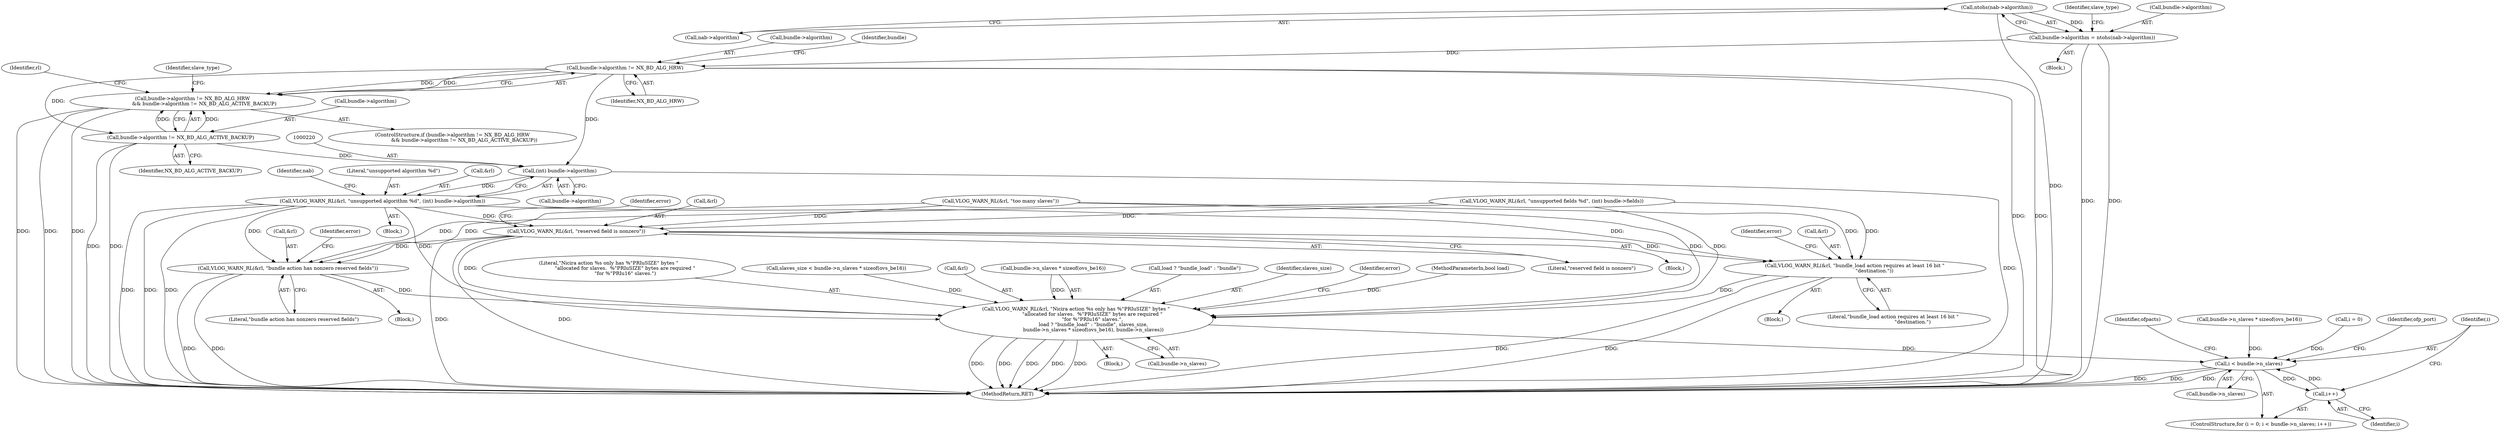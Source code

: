 digraph "1_ovs_9237a63c47bd314b807cda0bd2216264e82edbe8@pointer" {
"1000150" [label="(Call,ntohs(nab->algorithm))"];
"1000146" [label="(Call,bundle->algorithm = ntohs(nab->algorithm))"];
"1000204" [label="(Call,bundle->algorithm != NX_BD_ALG_HRW)"];
"1000203" [label="(Call,bundle->algorithm != NX_BD_ALG_HRW\n               && bundle->algorithm != NX_BD_ALG_ACTIVE_BACKUP)"];
"1000209" [label="(Call,bundle->algorithm != NX_BD_ALG_ACTIVE_BACKUP)"];
"1000219" [label="(Call,(int) bundle->algorithm)"];
"1000215" [label="(Call,VLOG_WARN_RL(&rl, \"unsupported algorithm %d\", (int) bundle->algorithm))"];
"1000247" [label="(Call,VLOG_WARN_RL(&rl, \"reserved field is nonzero\"))"];
"1000306" [label="(Call,VLOG_WARN_RL(&rl, \"bundle_load action requires at least 16 bit \"\n                         \"destination.\"))"];
"1000341" [label="(Call,VLOG_WARN_RL(&rl, \"Nicira action %s only has %\"PRIuSIZE\" bytes \"\n                     \"allocated for slaves.  %\"PRIuSIZE\" bytes are required \"\n                     \"for %\"PRIu16\" slaves.\",\n                      load ? \"bundle_load\" : \"bundle\", slaves_size,\n                      bundle->n_slaves * sizeof(ovs_be16), bundle->n_slaves))"];
"1000366" [label="(Call,i < bundle->n_slaves)"];
"1000371" [label="(Call,i++)"];
"1000324" [label="(Call,VLOG_WARN_RL(&rl, \"bundle action has nonzero reserved fields\"))"];
"1000363" [label="(Call,i = 0)"];
"1000218" [label="(Literal,\"unsupported algorithm %d\")"];
"1000306" [label="(Call,VLOG_WARN_RL(&rl, \"bundle_load action requires at least 16 bit \"\n                         \"destination.\"))"];
"1000246" [label="(Block,)"];
"1000344" [label="(Literal,\"Nicira action %s only has %\"PRIuSIZE\" bytes \"\n                     \"allocated for slaves.  %\"PRIuSIZE\" bytes are required \"\n                     \"for %\"PRIu16\" slaves.\")"];
"1000341" [label="(Call,VLOG_WARN_RL(&rl, \"Nicira action %s only has %\"PRIuSIZE\" bytes \"\n                     \"allocated for slaves.  %\"PRIuSIZE\" bytes are required \"\n                     \"for %\"PRIu16\" slaves.\",\n                      load ? \"bundle_load\" : \"bundle\", slaves_size,\n                      bundle->n_slaves * sizeof(ovs_be16), bundle->n_slaves))"];
"1000368" [label="(Call,bundle->n_slaves)"];
"1000367" [label="(Identifier,i)"];
"1000332" [label="(Call,slaves_size < bundle->n_slaves * sizeof(ovs_be16))"];
"1000155" [label="(Identifier,slave_type)"];
"1000203" [label="(Call,bundle->algorithm != NX_BD_ALG_HRW\n               && bundle->algorithm != NX_BD_ALG_ACTIVE_BACKUP)"];
"1000252" [label="(Identifier,error)"];
"1000147" [label="(Call,bundle->algorithm)"];
"1000216" [label="(Call,&rl)"];
"1000342" [label="(Call,&rl)"];
"1000371" [label="(Call,i++)"];
"1000311" [label="(Identifier,error)"];
"1000213" [label="(Identifier,NX_BD_ALG_ACTIVE_BACKUP)"];
"1000366" [label="(Call,i < bundle->n_slaves)"];
"1000215" [label="(Call,VLOG_WARN_RL(&rl, \"unsupported algorithm %d\", (int) bundle->algorithm))"];
"1000240" [label="(Identifier,nab)"];
"1000202" [label="(ControlStructure,if (bundle->algorithm != NX_BD_ALG_HRW\n               && bundle->algorithm != NX_BD_ALG_ACTIVE_BACKUP))"];
"1000305" [label="(Block,)"];
"1000325" [label="(Call,&rl)"];
"1000217" [label="(Identifier,rl)"];
"1000323" [label="(Block,)"];
"1000151" [label="(Call,nab->algorithm)"];
"1000340" [label="(Block,)"];
"1000376" [label="(Identifier,ofp_port)"];
"1000204" [label="(Call,bundle->algorithm != NX_BD_ALG_HRW)"];
"1000413" [label="(MethodReturn,RET)"];
"1000146" [label="(Call,bundle->algorithm = ntohs(nab->algorithm))"];
"1000210" [label="(Call,bundle->algorithm)"];
"1000307" [label="(Call,&rl)"];
"1000197" [label="(Call,VLOG_WARN_RL(&rl, \"too many slaves\"))"];
"1000372" [label="(Identifier,i)"];
"1000250" [label="(Literal,\"reserved field is nonzero\")"];
"1000329" [label="(Identifier,error)"];
"1000356" [label="(Call,bundle->n_slaves)"];
"1000350" [label="(Call,bundle->n_slaves * sizeof(ovs_be16))"];
"1000247" [label="(Call,VLOG_WARN_RL(&rl, \"reserved field is nonzero\"))"];
"1000398" [label="(Identifier,ofpacts)"];
"1000221" [label="(Call,bundle->algorithm)"];
"1000219" [label="(Call,(int) bundle->algorithm)"];
"1000309" [label="(Literal,\"bundle_load action requires at least 16 bit \"\n                         \"destination.\")"];
"1000209" [label="(Call,bundle->algorithm != NX_BD_ALG_ACTIVE_BACKUP)"];
"1000334" [label="(Call,bundle->n_slaves * sizeof(ovs_be16))"];
"1000150" [label="(Call,ntohs(nab->algorithm))"];
"1000214" [label="(Block,)"];
"1000345" [label="(Call,load ? \"bundle_load\" : \"bundle\")"];
"1000205" [label="(Call,bundle->algorithm)"];
"1000349" [label="(Identifier,slaves_size)"];
"1000208" [label="(Identifier,NX_BD_ALG_HRW)"];
"1000227" [label="(Identifier,slave_type)"];
"1000180" [label="(Call,VLOG_WARN_RL(&rl, \"unsupported fields %d\", (int) bundle->fields))"];
"1000211" [label="(Identifier,bundle)"];
"1000362" [label="(ControlStructure,for (i = 0; i < bundle->n_slaves; i++))"];
"1000248" [label="(Call,&rl)"];
"1000106" [label="(Block,)"];
"1000360" [label="(Identifier,error)"];
"1000327" [label="(Literal,\"bundle action has nonzero reserved fields\")"];
"1000101" [label="(MethodParameterIn,bool load)"];
"1000324" [label="(Call,VLOG_WARN_RL(&rl, \"bundle action has nonzero reserved fields\"))"];
"1000150" -> "1000146"  [label="AST: "];
"1000150" -> "1000151"  [label="CFG: "];
"1000151" -> "1000150"  [label="AST: "];
"1000146" -> "1000150"  [label="CFG: "];
"1000150" -> "1000413"  [label="DDG: "];
"1000150" -> "1000146"  [label="DDG: "];
"1000146" -> "1000106"  [label="AST: "];
"1000147" -> "1000146"  [label="AST: "];
"1000155" -> "1000146"  [label="CFG: "];
"1000146" -> "1000413"  [label="DDG: "];
"1000146" -> "1000413"  [label="DDG: "];
"1000146" -> "1000204"  [label="DDG: "];
"1000204" -> "1000203"  [label="AST: "];
"1000204" -> "1000208"  [label="CFG: "];
"1000205" -> "1000204"  [label="AST: "];
"1000208" -> "1000204"  [label="AST: "];
"1000211" -> "1000204"  [label="CFG: "];
"1000203" -> "1000204"  [label="CFG: "];
"1000204" -> "1000413"  [label="DDG: "];
"1000204" -> "1000413"  [label="DDG: "];
"1000204" -> "1000203"  [label="DDG: "];
"1000204" -> "1000203"  [label="DDG: "];
"1000204" -> "1000209"  [label="DDG: "];
"1000204" -> "1000219"  [label="DDG: "];
"1000203" -> "1000202"  [label="AST: "];
"1000203" -> "1000209"  [label="CFG: "];
"1000209" -> "1000203"  [label="AST: "];
"1000217" -> "1000203"  [label="CFG: "];
"1000227" -> "1000203"  [label="CFG: "];
"1000203" -> "1000413"  [label="DDG: "];
"1000203" -> "1000413"  [label="DDG: "];
"1000203" -> "1000413"  [label="DDG: "];
"1000209" -> "1000203"  [label="DDG: "];
"1000209" -> "1000203"  [label="DDG: "];
"1000209" -> "1000213"  [label="CFG: "];
"1000210" -> "1000209"  [label="AST: "];
"1000213" -> "1000209"  [label="AST: "];
"1000209" -> "1000413"  [label="DDG: "];
"1000209" -> "1000413"  [label="DDG: "];
"1000209" -> "1000219"  [label="DDG: "];
"1000219" -> "1000215"  [label="AST: "];
"1000219" -> "1000221"  [label="CFG: "];
"1000220" -> "1000219"  [label="AST: "];
"1000221" -> "1000219"  [label="AST: "];
"1000215" -> "1000219"  [label="CFG: "];
"1000219" -> "1000413"  [label="DDG: "];
"1000219" -> "1000215"  [label="DDG: "];
"1000215" -> "1000214"  [label="AST: "];
"1000216" -> "1000215"  [label="AST: "];
"1000218" -> "1000215"  [label="AST: "];
"1000240" -> "1000215"  [label="CFG: "];
"1000215" -> "1000413"  [label="DDG: "];
"1000215" -> "1000413"  [label="DDG: "];
"1000215" -> "1000413"  [label="DDG: "];
"1000215" -> "1000247"  [label="DDG: "];
"1000215" -> "1000306"  [label="DDG: "];
"1000215" -> "1000324"  [label="DDG: "];
"1000215" -> "1000341"  [label="DDG: "];
"1000247" -> "1000246"  [label="AST: "];
"1000247" -> "1000250"  [label="CFG: "];
"1000248" -> "1000247"  [label="AST: "];
"1000250" -> "1000247"  [label="AST: "];
"1000252" -> "1000247"  [label="CFG: "];
"1000247" -> "1000413"  [label="DDG: "];
"1000247" -> "1000413"  [label="DDG: "];
"1000180" -> "1000247"  [label="DDG: "];
"1000197" -> "1000247"  [label="DDG: "];
"1000247" -> "1000306"  [label="DDG: "];
"1000247" -> "1000324"  [label="DDG: "];
"1000247" -> "1000341"  [label="DDG: "];
"1000306" -> "1000305"  [label="AST: "];
"1000306" -> "1000309"  [label="CFG: "];
"1000307" -> "1000306"  [label="AST: "];
"1000309" -> "1000306"  [label="AST: "];
"1000311" -> "1000306"  [label="CFG: "];
"1000306" -> "1000413"  [label="DDG: "];
"1000306" -> "1000413"  [label="DDG: "];
"1000180" -> "1000306"  [label="DDG: "];
"1000197" -> "1000306"  [label="DDG: "];
"1000306" -> "1000341"  [label="DDG: "];
"1000341" -> "1000340"  [label="AST: "];
"1000341" -> "1000356"  [label="CFG: "];
"1000342" -> "1000341"  [label="AST: "];
"1000344" -> "1000341"  [label="AST: "];
"1000345" -> "1000341"  [label="AST: "];
"1000349" -> "1000341"  [label="AST: "];
"1000350" -> "1000341"  [label="AST: "];
"1000356" -> "1000341"  [label="AST: "];
"1000360" -> "1000341"  [label="CFG: "];
"1000341" -> "1000413"  [label="DDG: "];
"1000341" -> "1000413"  [label="DDG: "];
"1000341" -> "1000413"  [label="DDG: "];
"1000341" -> "1000413"  [label="DDG: "];
"1000341" -> "1000413"  [label="DDG: "];
"1000180" -> "1000341"  [label="DDG: "];
"1000324" -> "1000341"  [label="DDG: "];
"1000197" -> "1000341"  [label="DDG: "];
"1000101" -> "1000341"  [label="DDG: "];
"1000332" -> "1000341"  [label="DDG: "];
"1000350" -> "1000341"  [label="DDG: "];
"1000341" -> "1000366"  [label="DDG: "];
"1000366" -> "1000362"  [label="AST: "];
"1000366" -> "1000368"  [label="CFG: "];
"1000367" -> "1000366"  [label="AST: "];
"1000368" -> "1000366"  [label="AST: "];
"1000376" -> "1000366"  [label="CFG: "];
"1000398" -> "1000366"  [label="CFG: "];
"1000366" -> "1000413"  [label="DDG: "];
"1000366" -> "1000413"  [label="DDG: "];
"1000366" -> "1000413"  [label="DDG: "];
"1000363" -> "1000366"  [label="DDG: "];
"1000371" -> "1000366"  [label="DDG: "];
"1000334" -> "1000366"  [label="DDG: "];
"1000366" -> "1000371"  [label="DDG: "];
"1000371" -> "1000362"  [label="AST: "];
"1000371" -> "1000372"  [label="CFG: "];
"1000372" -> "1000371"  [label="AST: "];
"1000367" -> "1000371"  [label="CFG: "];
"1000324" -> "1000323"  [label="AST: "];
"1000324" -> "1000327"  [label="CFG: "];
"1000325" -> "1000324"  [label="AST: "];
"1000327" -> "1000324"  [label="AST: "];
"1000329" -> "1000324"  [label="CFG: "];
"1000324" -> "1000413"  [label="DDG: "];
"1000324" -> "1000413"  [label="DDG: "];
"1000180" -> "1000324"  [label="DDG: "];
"1000197" -> "1000324"  [label="DDG: "];
}
